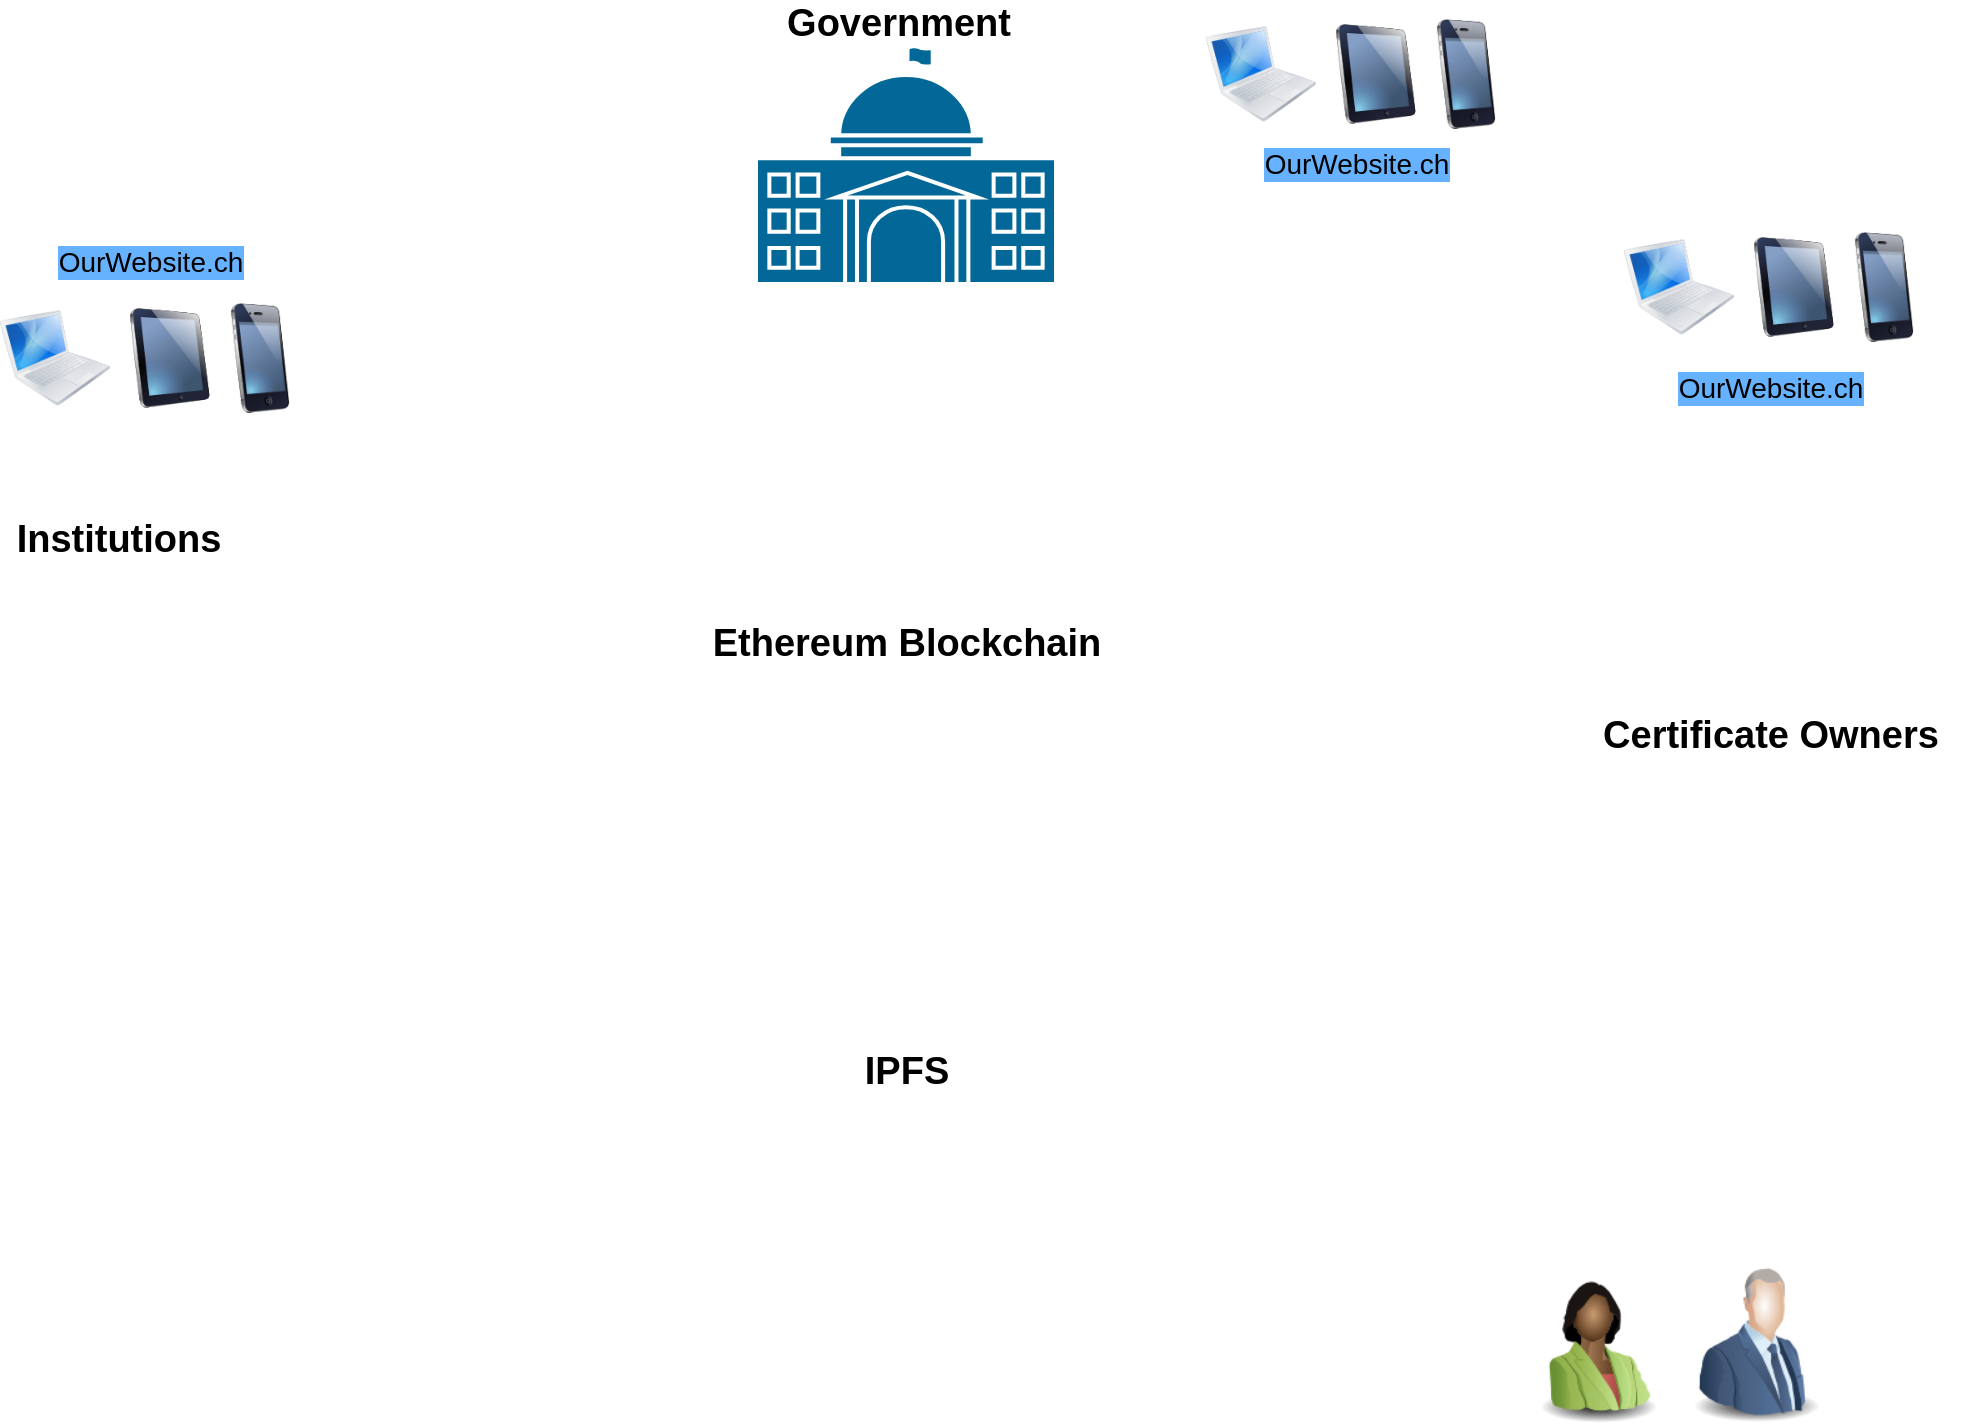 <mxfile version="10.6.6" type="github"><diagram id="LoO-SVKAvbOdvh2cDljX" name="Page-1"><mxGraphModel dx="2896" dy="1094" grid="1" gridSize="10" guides="1" tooltips="1" connect="1" arrows="1" fold="1" page="1" pageScale="1" pageWidth="1100" pageHeight="850" math="0" shadow="0"><root><mxCell id="0"/><mxCell id="1" parent="0"/><mxCell id="8wt-W4BvJV8UJovlyLf7-13" value="" style="shape=mxgraph.cisco.buildings.government_building;html=1;dashed=0;fillColor=#036897;strokeColor=#ffffff;strokeWidth=2;verticalLabelPosition=bottom;verticalAlign=top" vertex="1" parent="1"><mxGeometry x="420" y="40" width="150" height="120" as="geometry"/></mxCell><mxCell id="8wt-W4BvJV8UJovlyLf7-14" value="" style="image;html=1;labelBackgroundColor=#ffffff;image=img/lib/clip_art/people/Suit_Woman_Green_Black_128x128.png" vertex="1" parent="1"><mxGeometry x="800" y="650" width="80" height="80" as="geometry"/></mxCell><mxCell id="8wt-W4BvJV8UJovlyLf7-15" value="" style="image;html=1;labelBackgroundColor=#ffffff;image=img/lib/clip_art/people/Suit_Man_Blue_128x128.png" vertex="1" parent="1"><mxGeometry x="880" y="650" width="80" height="80" as="geometry"/></mxCell><mxCell id="8wt-W4BvJV8UJovlyLf7-16" value="" style="shape=image;html=1;verticalAlign=top;verticalLabelPosition=bottom;labelBackgroundColor=#ffffff;imageAspect=0;aspect=fixed;image=https://cdn0.iconfinder.com/data/icons/blockchain-classic/256/Ethereum-128.png" vertex="1" parent="1"><mxGeometry x="447.5" y="225" width="95" height="95" as="geometry"/></mxCell><mxCell id="8wt-W4BvJV8UJovlyLf7-20" value="" style="shape=image;html=1;verticalAlign=top;verticalLabelPosition=bottom;labelBackgroundColor=#ffffff;imageAspect=0;aspect=fixed;image=https://cdn4.iconfinder.com/data/icons/Basic_set2_Png/64/licence.png" vertex="1" parent="1"><mxGeometry x="63" y="480" width="64" height="64" as="geometry"/></mxCell><mxCell id="8wt-W4BvJV8UJovlyLf7-21" value="" style="shape=image;html=1;verticalAlign=top;verticalLabelPosition=bottom;labelBackgroundColor=#ffffff;imageAspect=0;aspect=fixed;image=https://cdn1.iconfinder.com/data/icons/hawcons/32/699434-icon-70-document-file-pdf-128.png" vertex="1" parent="1"><mxGeometry x="397.5" y="475" width="50" height="50" as="geometry"/></mxCell><mxCell id="8wt-W4BvJV8UJovlyLf7-22" value="" style="shape=image;html=1;verticalAlign=top;verticalLabelPosition=bottom;labelBackgroundColor=#ffffff;imageAspect=0;aspect=fixed;image=https://cdn3.iconfinder.com/data/icons/file-set-volume-1/512/Artboard_9-128.png" vertex="1" parent="1"><mxGeometry x="376" y="243.5" width="58" height="58" as="geometry"/></mxCell><mxCell id="8wt-W4BvJV8UJovlyLf7-23" value="" style="shape=image;html=1;verticalAlign=top;verticalLabelPosition=bottom;labelBackgroundColor=#ffffff;imageAspect=0;aspect=fixed;image=https://cdn1.iconfinder.com/data/icons/gradient-android-apps/64/1-11-128.png" vertex="1" parent="1"><mxGeometry x="459" y="462.5" width="72" height="72" as="geometry"/></mxCell><mxCell id="8wt-W4BvJV8UJovlyLf7-28" value="" style="shape=image;html=1;verticalAlign=top;verticalLabelPosition=bottom;labelBackgroundColor=#ffffff;imageAspect=0;aspect=fixed;image=https://cdn1.iconfinder.com/data/icons/user-pictures/100/male3-128.png" vertex="1" parent="1"><mxGeometry x="833.5" y="277" width="93" height="93" as="geometry"/></mxCell><mxCell id="8wt-W4BvJV8UJovlyLf7-29" value="" style="shape=image;html=1;verticalAlign=top;verticalLabelPosition=bottom;labelBackgroundColor=#ffffff;imageAspect=0;aspect=fixed;image=https://cdn1.iconfinder.com/data/icons/user-pictures/100/female1-128.png" vertex="1" parent="1"><mxGeometry x="930" y="277" width="93" height="93" as="geometry"/></mxCell><mxCell id="8wt-W4BvJV8UJovlyLf7-30" value="" style="shape=image;html=1;verticalAlign=top;verticalLabelPosition=bottom;labelBackgroundColor=#ffffff;imageAspect=0;aspect=fixed;image=https://cdn0.iconfinder.com/data/icons/Hand_Drawn_Web_Icon_Set/128/key_delete.png" vertex="1" parent="1"><mxGeometry x="774" y="272.5" width="51" height="51" as="geometry"/></mxCell><mxCell id="8wt-W4BvJV8UJovlyLf7-31" value="" style="shape=image;html=1;verticalAlign=top;verticalLabelPosition=bottom;labelBackgroundColor=#ffffff;imageAspect=0;aspect=fixed;image=https://cdn0.iconfinder.com/data/icons/Hand_Drawn_Web_Icon_Set/128/key_accept.png" vertex="1" parent="1"><mxGeometry x="774" y="323.5" width="52" height="52" as="geometry"/></mxCell><mxCell id="8wt-W4BvJV8UJovlyLf7-32" value="" style="shape=image;html=1;verticalAlign=top;verticalLabelPosition=bottom;labelBackgroundColor=#ffffff;imageAspect=0;aspect=fixed;image=https://cdn0.iconfinder.com/data/icons/small-n-flat/24/678086-institution-128.png" vertex="1" parent="1"><mxGeometry x="42" y="306" width="128" height="128" as="geometry"/></mxCell><mxCell id="8wt-W4BvJV8UJovlyLf7-34" value="" style="shape=image;html=1;verticalAlign=top;verticalLabelPosition=bottom;labelBackgroundColor=#ffffff;imageAspect=0;aspect=fixed;image=https://cdn0.iconfinder.com/data/icons/Hand_Drawn_Web_Icon_Set/128/key_delete.png" vertex="1" parent="1"><mxGeometry x="350" y="57" width="51" height="51" as="geometry"/></mxCell><mxCell id="8wt-W4BvJV8UJovlyLf7-35" value="" style="shape=image;html=1;verticalAlign=top;verticalLabelPosition=bottom;labelBackgroundColor=#ffffff;imageAspect=0;aspect=fixed;image=https://cdn0.iconfinder.com/data/icons/Hand_Drawn_Web_Icon_Set/128/key_accept.png" vertex="1" parent="1"><mxGeometry x="350" y="108" width="52" height="52" as="geometry"/></mxCell><mxCell id="8wt-W4BvJV8UJovlyLf7-36" value="" style="shape=image;html=1;verticalAlign=top;verticalLabelPosition=bottom;labelBackgroundColor=#ffffff;imageAspect=0;aspect=fixed;image=https://cdn0.iconfinder.com/data/icons/Hand_Drawn_Web_Icon_Set/128/key_delete.png" vertex="1" parent="1"><mxGeometry x="179" y="324" width="51" height="51" as="geometry"/></mxCell><mxCell id="8wt-W4BvJV8UJovlyLf7-37" value="" style="shape=image;html=1;verticalAlign=top;verticalLabelPosition=bottom;labelBackgroundColor=#ffffff;imageAspect=0;aspect=fixed;image=https://cdn0.iconfinder.com/data/icons/Hand_Drawn_Web_Icon_Set/128/key_accept.png" vertex="1" parent="1"><mxGeometry x="179" y="375" width="52" height="52" as="geometry"/></mxCell><mxCell id="8wt-W4BvJV8UJovlyLf7-39" value="" style="shape=image;html=1;verticalAlign=top;verticalLabelPosition=bottom;labelBackgroundColor=#ffffff;imageAspect=0;aspect=fixed;image=https://cdn2.iconfinder.com/data/icons/whcompare-blue-green-web-hosting-1/467/free-domain-whois-privacy-128.png" vertex="1" parent="1"><mxGeometry x="840.5" y="554" width="69" height="69" as="geometry"/></mxCell><mxCell id="8wt-W4BvJV8UJovlyLf7-40" value="Government" style="text;html=1;resizable=0;autosize=1;align=center;verticalAlign=middle;points=[];fillColor=none;strokeColor=none;rounded=0;fontStyle=1;fontSize=19;" vertex="1" parent="1"><mxGeometry x="451" y="20" width="80" height="20" as="geometry"/></mxCell><mxCell id="8wt-W4BvJV8UJovlyLf7-41" value="Institutions" style="text;html=1;resizable=0;autosize=1;align=center;verticalAlign=middle;points=[];fillColor=none;strokeColor=none;rounded=0;fontStyle=1;fontSize=19;" vertex="1" parent="1"><mxGeometry x="66" y="278" width="70" height="20" as="geometry"/></mxCell><mxCell id="8wt-W4BvJV8UJovlyLf7-42" value="Certificate Owners" style="text;html=1;resizable=0;autosize=1;align=center;verticalAlign=middle;points=[];fillColor=none;strokeColor=none;rounded=0;fontStyle=1;fontSize=19;" vertex="1" parent="1"><mxGeometry x="871.5" y="375.5" width="110" height="20" as="geometry"/></mxCell><mxCell id="8wt-W4BvJV8UJovlyLf7-43" value="IPFS" style="text;html=1;resizable=0;autosize=1;align=center;verticalAlign=middle;points=[];fillColor=none;strokeColor=none;rounded=0;fontStyle=1;fontSize=19;" vertex="1" parent="1"><mxGeometry x="475" y="544" width="40" height="20" as="geometry"/></mxCell><mxCell id="8wt-W4BvJV8UJovlyLf7-44" value="Ethereum Blockchain" style="text;html=1;resizable=0;autosize=1;align=center;verticalAlign=middle;points=[];fillColor=none;strokeColor=none;rounded=0;fontStyle=1;fontSize=19;" vertex="1" parent="1"><mxGeometry x="430" y="329.5" width="130" height="20" as="geometry"/></mxCell><mxCell id="8wt-W4BvJV8UJovlyLf7-45" value="" style="group" vertex="1" connectable="0" parent="1"><mxGeometry x="854" y="134" width="145" height="55" as="geometry"/></mxCell><mxCell id="8wt-W4BvJV8UJovlyLf7-24" value="" style="image;html=1;labelBackgroundColor=#ffffff;image=img/lib/clip_art/computers/MacBook_128x128.png" vertex="1" parent="8wt-W4BvJV8UJovlyLf7-45"><mxGeometry y="2.5" width="55" height="50" as="geometry"/></mxCell><mxCell id="8wt-W4BvJV8UJovlyLf7-25" value="" style="image;html=1;labelBackgroundColor=#ffffff;image=img/lib/clip_art/computers/iPad_128x128.png" vertex="1" parent="8wt-W4BvJV8UJovlyLf7-45"><mxGeometry x="60" y="2.5" width="50" height="50" as="geometry"/></mxCell><mxCell id="8wt-W4BvJV8UJovlyLf7-26" value="" style="image;html=1;labelBackgroundColor=#ffffff;image=img/lib/clip_art/telecommunication/iPhone_128x128.png" vertex="1" parent="8wt-W4BvJV8UJovlyLf7-45"><mxGeometry x="115" width="30" height="55" as="geometry"/></mxCell><mxCell id="8wt-W4BvJV8UJovlyLf7-46" value="" style="group" vertex="1" connectable="0" parent="1"><mxGeometry x="645" y="27.5" width="145" height="55" as="geometry"/></mxCell><mxCell id="8wt-W4BvJV8UJovlyLf7-47" value="" style="image;html=1;labelBackgroundColor=#ffffff;image=img/lib/clip_art/computers/MacBook_128x128.png" vertex="1" parent="8wt-W4BvJV8UJovlyLf7-46"><mxGeometry y="2.5" width="55" height="50" as="geometry"/></mxCell><mxCell id="8wt-W4BvJV8UJovlyLf7-48" value="" style="image;html=1;labelBackgroundColor=#ffffff;image=img/lib/clip_art/computers/iPad_128x128.png" vertex="1" parent="8wt-W4BvJV8UJovlyLf7-46"><mxGeometry x="60" y="2.5" width="50" height="50" as="geometry"/></mxCell><mxCell id="8wt-W4BvJV8UJovlyLf7-49" value="" style="image;html=1;labelBackgroundColor=#ffffff;image=img/lib/clip_art/telecommunication/iPhone_128x128.png" vertex="1" parent="8wt-W4BvJV8UJovlyLf7-46"><mxGeometry x="115" width="30" height="55" as="geometry"/></mxCell><mxCell id="8wt-W4BvJV8UJovlyLf7-50" value="" style="group" vertex="1" connectable="0" parent="1"><mxGeometry x="42" y="169.5" width="145" height="55" as="geometry"/></mxCell><mxCell id="8wt-W4BvJV8UJovlyLf7-51" value="" style="image;html=1;labelBackgroundColor=#ffffff;image=img/lib/clip_art/computers/MacBook_128x128.png" vertex="1" parent="8wt-W4BvJV8UJovlyLf7-50"><mxGeometry y="2.5" width="55" height="50" as="geometry"/></mxCell><mxCell id="8wt-W4BvJV8UJovlyLf7-52" value="" style="image;html=1;labelBackgroundColor=#ffffff;image=img/lib/clip_art/computers/iPad_128x128.png" vertex="1" parent="8wt-W4BvJV8UJovlyLf7-50"><mxGeometry x="60" y="2.5" width="50" height="50" as="geometry"/></mxCell><mxCell id="8wt-W4BvJV8UJovlyLf7-53" value="" style="image;html=1;labelBackgroundColor=#ffffff;image=img/lib/clip_art/telecommunication/iPhone_128x128.png" vertex="1" parent="8wt-W4BvJV8UJovlyLf7-50"><mxGeometry x="115" width="30" height="55" as="geometry"/></mxCell><mxCell id="8wt-W4BvJV8UJovlyLf7-54" value="OurWebsite.ch" style="text;html=1;resizable=0;autosize=1;align=center;verticalAlign=middle;points=[];fillColor=none;strokeColor=none;rounded=0;fontSize=14;fontColor=#000000;labelBackgroundColor=#66B2FF;" vertex="1" parent="1"><mxGeometry x="856.5" y="197" width="140" height="30" as="geometry"/></mxCell><mxCell id="8wt-W4BvJV8UJovlyLf7-55" value="OurWebsite.ch" style="text;html=1;resizable=0;autosize=1;align=center;verticalAlign=middle;points=[];fillColor=none;strokeColor=none;rounded=0;fontSize=14;fontColor=#000000;labelBackgroundColor=#66B2FF;" vertex="1" parent="1"><mxGeometry x="650" y="85" width="140" height="30" as="geometry"/></mxCell><mxCell id="8wt-W4BvJV8UJovlyLf7-56" value="OurWebsite.ch" style="text;html=1;resizable=0;autosize=1;align=center;verticalAlign=middle;points=[];fillColor=none;strokeColor=none;rounded=0;fontSize=14;fontColor=#000000;labelBackgroundColor=#66B2FF;" vertex="1" parent="1"><mxGeometry x="47" y="134" width="140" height="30" as="geometry"/></mxCell></root></mxGraphModel></diagram></mxfile>
